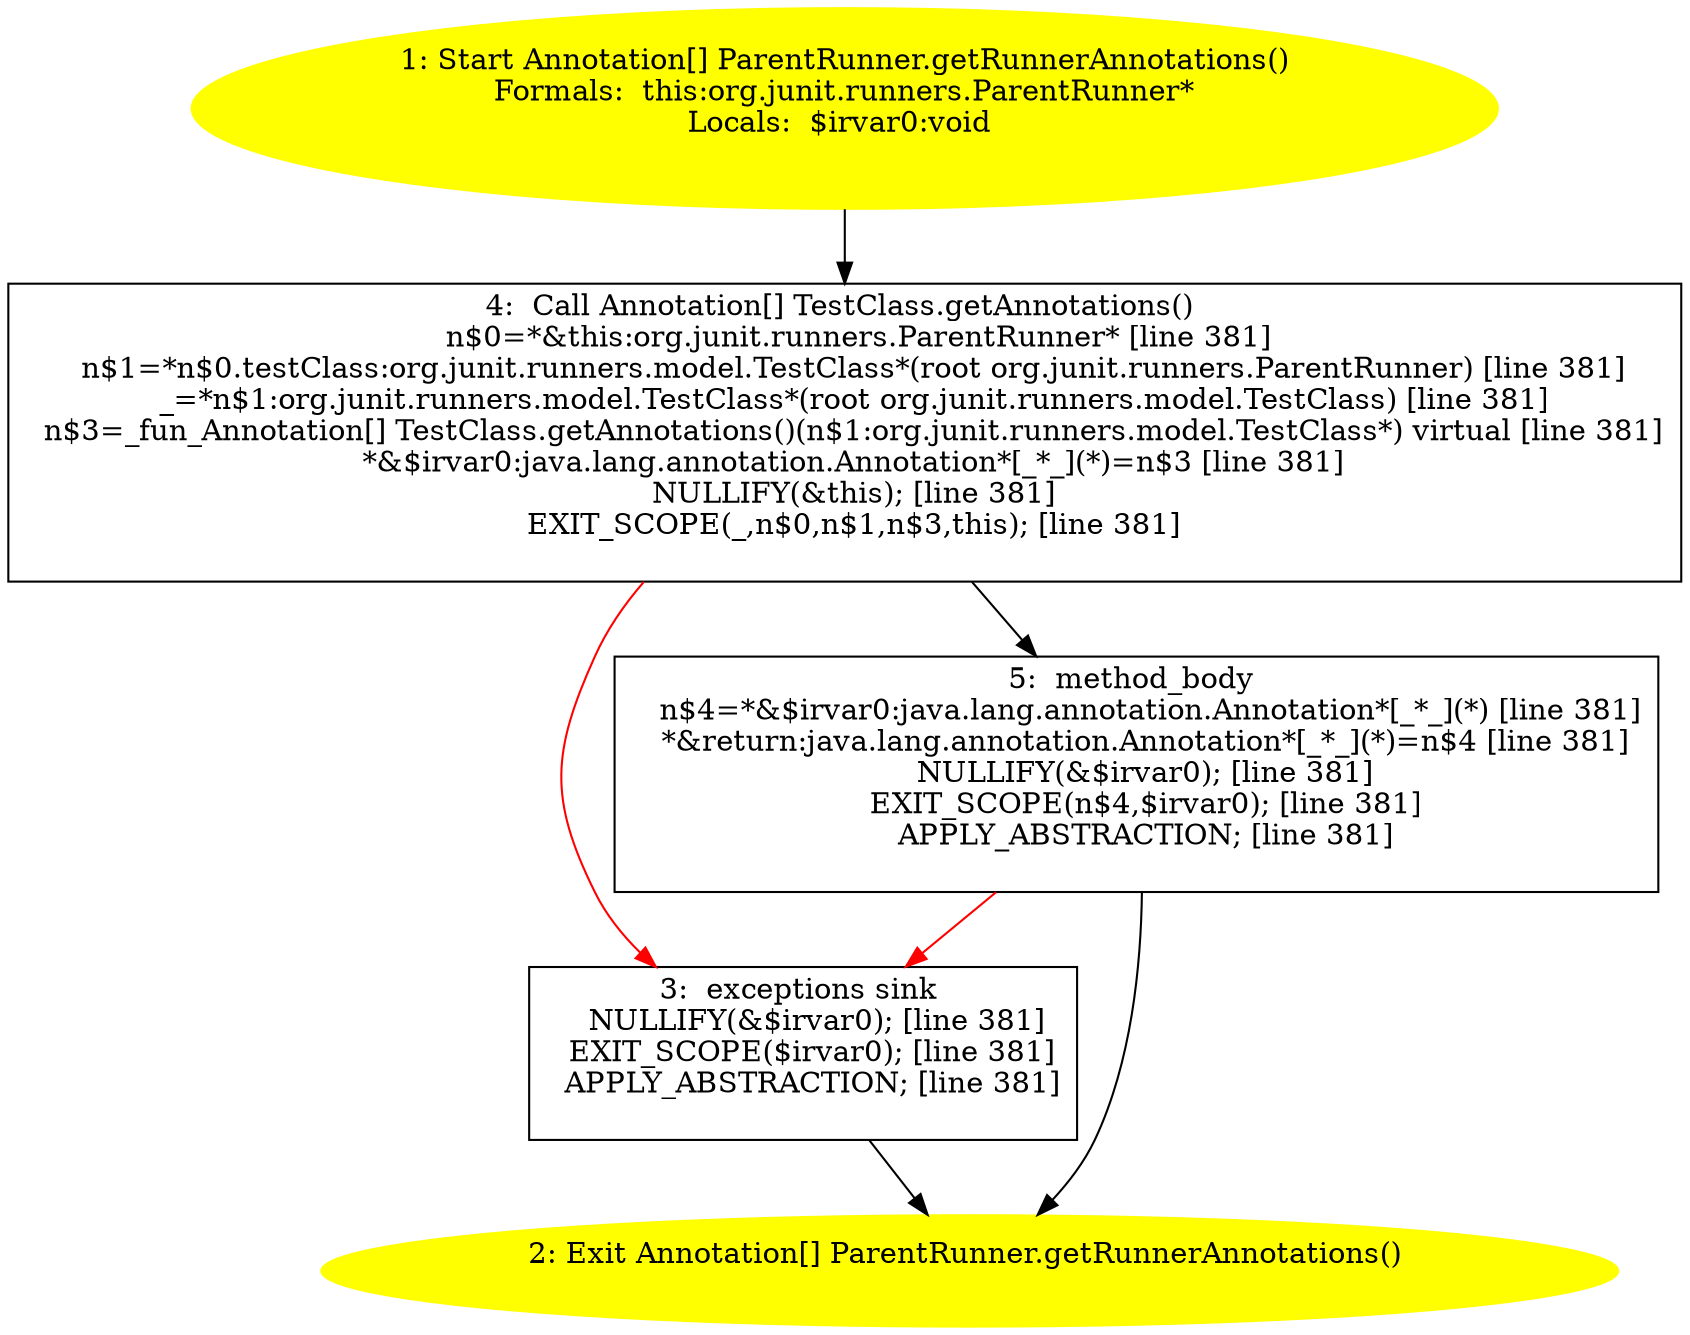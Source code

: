 /* @generated */
digraph cfg {
"org.junit.runners.ParentRunner.getRunnerAnnotations():java.lang.annotation.Annotation[].3195ca7dfd92b6899387cb6a61d01839_1" [label="1: Start Annotation[] ParentRunner.getRunnerAnnotations()\nFormals:  this:org.junit.runners.ParentRunner*\nLocals:  $irvar0:void \n  " color=yellow style=filled]
	

	 "org.junit.runners.ParentRunner.getRunnerAnnotations():java.lang.annotation.Annotation[].3195ca7dfd92b6899387cb6a61d01839_1" -> "org.junit.runners.ParentRunner.getRunnerAnnotations():java.lang.annotation.Annotation[].3195ca7dfd92b6899387cb6a61d01839_4" ;
"org.junit.runners.ParentRunner.getRunnerAnnotations():java.lang.annotation.Annotation[].3195ca7dfd92b6899387cb6a61d01839_2" [label="2: Exit Annotation[] ParentRunner.getRunnerAnnotations() \n  " color=yellow style=filled]
	

"org.junit.runners.ParentRunner.getRunnerAnnotations():java.lang.annotation.Annotation[].3195ca7dfd92b6899387cb6a61d01839_3" [label="3:  exceptions sink \n   NULLIFY(&$irvar0); [line 381]\n  EXIT_SCOPE($irvar0); [line 381]\n  APPLY_ABSTRACTION; [line 381]\n " shape="box"]
	

	 "org.junit.runners.ParentRunner.getRunnerAnnotations():java.lang.annotation.Annotation[].3195ca7dfd92b6899387cb6a61d01839_3" -> "org.junit.runners.ParentRunner.getRunnerAnnotations():java.lang.annotation.Annotation[].3195ca7dfd92b6899387cb6a61d01839_2" ;
"org.junit.runners.ParentRunner.getRunnerAnnotations():java.lang.annotation.Annotation[].3195ca7dfd92b6899387cb6a61d01839_4" [label="4:  Call Annotation[] TestClass.getAnnotations() \n   n$0=*&this:org.junit.runners.ParentRunner* [line 381]\n  n$1=*n$0.testClass:org.junit.runners.model.TestClass*(root org.junit.runners.ParentRunner) [line 381]\n  _=*n$1:org.junit.runners.model.TestClass*(root org.junit.runners.model.TestClass) [line 381]\n  n$3=_fun_Annotation[] TestClass.getAnnotations()(n$1:org.junit.runners.model.TestClass*) virtual [line 381]\n  *&$irvar0:java.lang.annotation.Annotation*[_*_](*)=n$3 [line 381]\n  NULLIFY(&this); [line 381]\n  EXIT_SCOPE(_,n$0,n$1,n$3,this); [line 381]\n " shape="box"]
	

	 "org.junit.runners.ParentRunner.getRunnerAnnotations():java.lang.annotation.Annotation[].3195ca7dfd92b6899387cb6a61d01839_4" -> "org.junit.runners.ParentRunner.getRunnerAnnotations():java.lang.annotation.Annotation[].3195ca7dfd92b6899387cb6a61d01839_5" ;
	 "org.junit.runners.ParentRunner.getRunnerAnnotations():java.lang.annotation.Annotation[].3195ca7dfd92b6899387cb6a61d01839_4" -> "org.junit.runners.ParentRunner.getRunnerAnnotations():java.lang.annotation.Annotation[].3195ca7dfd92b6899387cb6a61d01839_3" [color="red" ];
"org.junit.runners.ParentRunner.getRunnerAnnotations():java.lang.annotation.Annotation[].3195ca7dfd92b6899387cb6a61d01839_5" [label="5:  method_body \n   n$4=*&$irvar0:java.lang.annotation.Annotation*[_*_](*) [line 381]\n  *&return:java.lang.annotation.Annotation*[_*_](*)=n$4 [line 381]\n  NULLIFY(&$irvar0); [line 381]\n  EXIT_SCOPE(n$4,$irvar0); [line 381]\n  APPLY_ABSTRACTION; [line 381]\n " shape="box"]
	

	 "org.junit.runners.ParentRunner.getRunnerAnnotations():java.lang.annotation.Annotation[].3195ca7dfd92b6899387cb6a61d01839_5" -> "org.junit.runners.ParentRunner.getRunnerAnnotations():java.lang.annotation.Annotation[].3195ca7dfd92b6899387cb6a61d01839_2" ;
	 "org.junit.runners.ParentRunner.getRunnerAnnotations():java.lang.annotation.Annotation[].3195ca7dfd92b6899387cb6a61d01839_5" -> "org.junit.runners.ParentRunner.getRunnerAnnotations():java.lang.annotation.Annotation[].3195ca7dfd92b6899387cb6a61d01839_3" [color="red" ];
}
